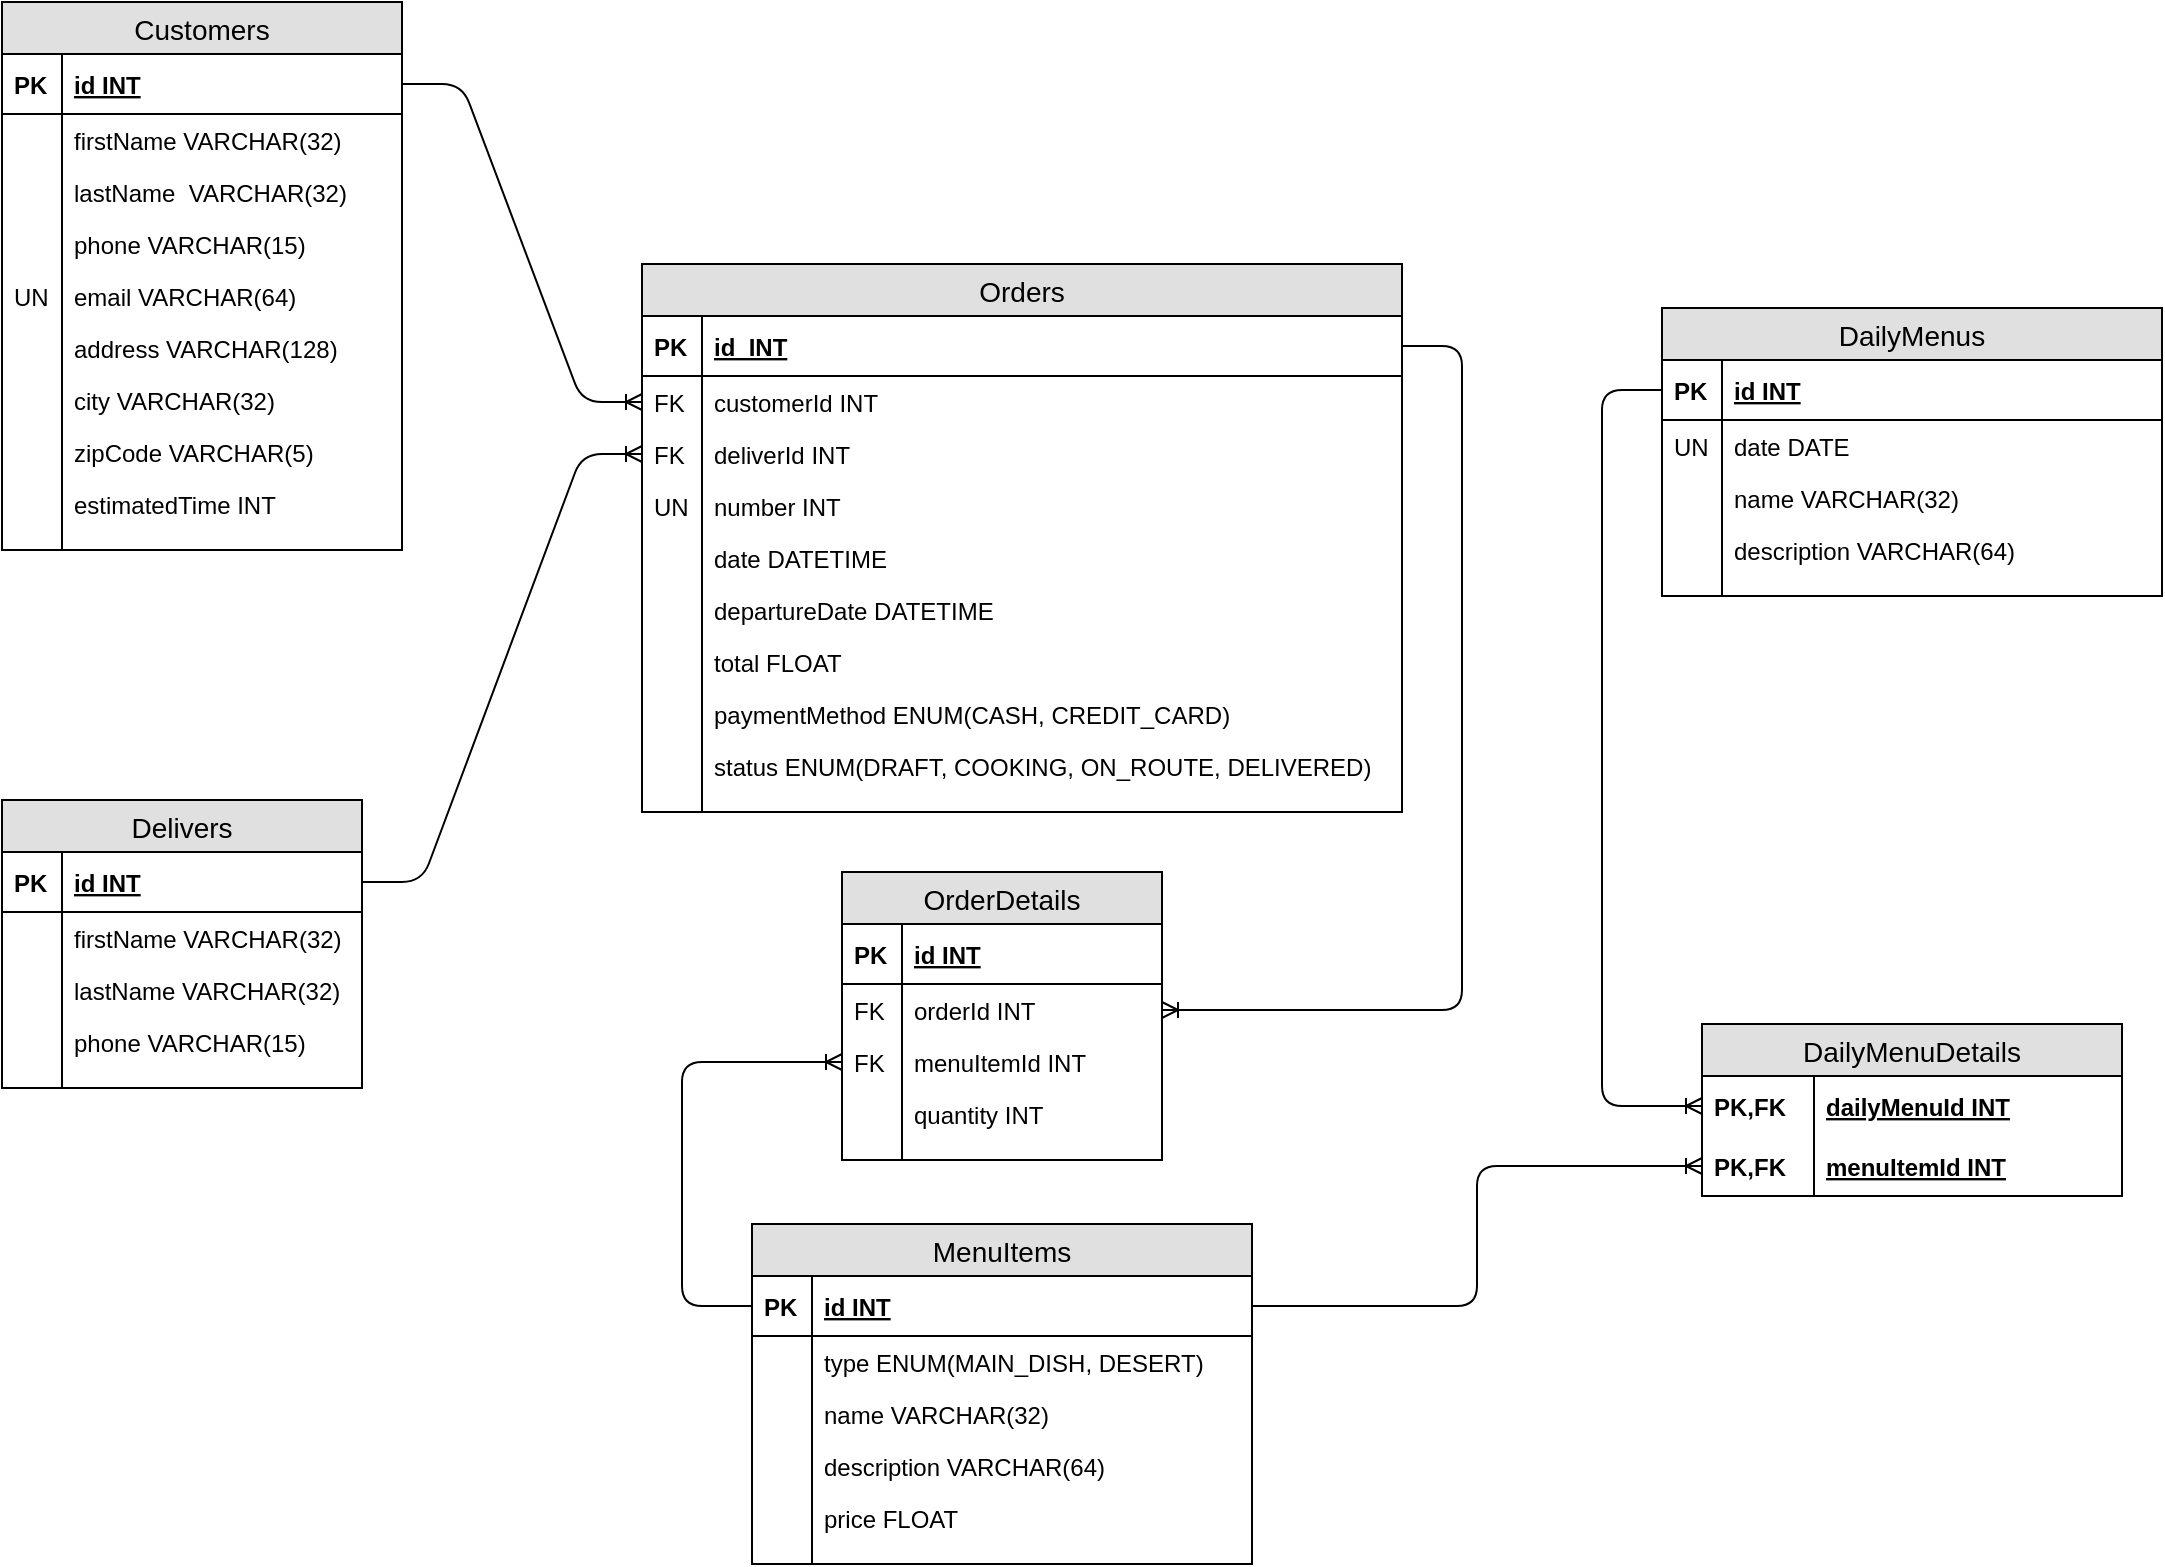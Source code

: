 <mxfile version="12.2.2" type="device" pages="1"><diagram id="wR0KNuhJX3K6WUtiu4oN" name="Page-1"><mxGraphModel dx="1301" dy="1153" grid="1" gridSize="10" guides="1" tooltips="1" connect="1" arrows="1" fold="1" page="1" pageScale="1" pageWidth="1400" pageHeight="850" math="0" shadow="0"><root><mxCell id="0"/><mxCell id="1" parent="0"/><mxCell id="6V4h6MlY9bYVKuWyyU_e-1" value="" style="group" parent="1" vertex="1" connectable="0"><mxGeometry x="160" y="37" width="200" height="326" as="geometry"/></mxCell><mxCell id="FPmMy3zGwwAEb1R0RZ_Z-8" value="Customers" style="swimlane;fontStyle=0;childLayout=stackLayout;horizontal=1;startSize=26;fillColor=#e0e0e0;horizontalStack=0;resizeParent=1;resizeParentMax=0;resizeLast=0;collapsible=1;marginBottom=0;swimlaneFillColor=#ffffff;align=center;fontSize=14;" parent="6V4h6MlY9bYVKuWyyU_e-1" vertex="1"><mxGeometry y="-18" width="200" height="274" as="geometry"><mxRectangle width="100" height="26" as="alternateBounds"/></mxGeometry></mxCell><mxCell id="FPmMy3zGwwAEb1R0RZ_Z-9" value="id INT" style="shape=partialRectangle;top=0;left=0;right=0;bottom=1;align=left;verticalAlign=middle;fillColor=none;spacingLeft=34;spacingRight=4;overflow=hidden;rotatable=0;points=[[0,0.5],[1,0.5]];portConstraint=eastwest;dropTarget=0;fontStyle=5;fontSize=12;" parent="FPmMy3zGwwAEb1R0RZ_Z-8" vertex="1"><mxGeometry y="26" width="200" height="30" as="geometry"/></mxCell><mxCell id="FPmMy3zGwwAEb1R0RZ_Z-10" value="PK" style="shape=partialRectangle;top=0;left=0;bottom=0;fillColor=none;align=left;verticalAlign=middle;spacingLeft=4;spacingRight=4;overflow=hidden;rotatable=0;points=[];portConstraint=eastwest;part=1;fontSize=12;fontStyle=1" parent="FPmMy3zGwwAEb1R0RZ_Z-9" vertex="1" connectable="0"><mxGeometry width="30" height="30" as="geometry"/></mxCell><mxCell id="FPmMy3zGwwAEb1R0RZ_Z-11" value="firstName VARCHAR(32)" style="shape=partialRectangle;top=0;left=0;right=0;bottom=0;align=left;verticalAlign=top;fillColor=none;spacingLeft=34;spacingRight=4;overflow=hidden;rotatable=0;points=[[0,0.5],[1,0.5]];portConstraint=eastwest;dropTarget=0;fontSize=12;" parent="FPmMy3zGwwAEb1R0RZ_Z-8" vertex="1"><mxGeometry y="56" width="200" height="26" as="geometry"/></mxCell><mxCell id="FPmMy3zGwwAEb1R0RZ_Z-12" value="" style="shape=partialRectangle;top=0;left=0;bottom=0;fillColor=none;align=left;verticalAlign=top;spacingLeft=4;spacingRight=4;overflow=hidden;rotatable=0;points=[];portConstraint=eastwest;part=1;fontSize=12;" parent="FPmMy3zGwwAEb1R0RZ_Z-11" vertex="1" connectable="0"><mxGeometry width="30" height="26" as="geometry"/></mxCell><mxCell id="FPmMy3zGwwAEb1R0RZ_Z-13" value="lastName  VARCHAR(32)" style="shape=partialRectangle;top=0;left=0;right=0;bottom=0;align=left;verticalAlign=top;fillColor=none;spacingLeft=34;spacingRight=4;overflow=hidden;rotatable=0;points=[[0,0.5],[1,0.5]];portConstraint=eastwest;dropTarget=0;fontSize=12;" parent="FPmMy3zGwwAEb1R0RZ_Z-8" vertex="1"><mxGeometry y="82" width="200" height="26" as="geometry"/></mxCell><mxCell id="FPmMy3zGwwAEb1R0RZ_Z-14" value="" style="shape=partialRectangle;top=0;left=0;bottom=0;fillColor=none;align=left;verticalAlign=top;spacingLeft=4;spacingRight=4;overflow=hidden;rotatable=0;points=[];portConstraint=eastwest;part=1;fontSize=12;" parent="FPmMy3zGwwAEb1R0RZ_Z-13" vertex="1" connectable="0"><mxGeometry width="30" height="26" as="geometry"/></mxCell><mxCell id="FPmMy3zGwwAEb1R0RZ_Z-15" value="phone VARCHAR(15)" style="shape=partialRectangle;top=0;left=0;right=0;bottom=0;align=left;verticalAlign=top;fillColor=none;spacingLeft=34;spacingRight=4;overflow=hidden;rotatable=0;points=[[0,0.5],[1,0.5]];portConstraint=eastwest;dropTarget=0;fontSize=12;" parent="FPmMy3zGwwAEb1R0RZ_Z-8" vertex="1"><mxGeometry y="108" width="200" height="26" as="geometry"/></mxCell><mxCell id="FPmMy3zGwwAEb1R0RZ_Z-16" value="" style="shape=partialRectangle;top=0;left=0;bottom=0;fillColor=none;align=left;verticalAlign=top;spacingLeft=4;spacingRight=4;overflow=hidden;rotatable=0;points=[];portConstraint=eastwest;part=1;fontSize=12;" parent="FPmMy3zGwwAEb1R0RZ_Z-15" vertex="1" connectable="0"><mxGeometry width="30" height="26" as="geometry"/></mxCell><mxCell id="Izu8OFCrph6kNY3dcC4S-18" value="email VARCHAR(64)" style="shape=partialRectangle;top=0;left=0;right=0;bottom=0;align=left;verticalAlign=top;fillColor=none;spacingLeft=34;spacingRight=4;overflow=hidden;rotatable=0;points=[[0,0.5],[1,0.5]];portConstraint=eastwest;dropTarget=0;fontSize=12;" parent="FPmMy3zGwwAEb1R0RZ_Z-8" vertex="1"><mxGeometry y="134" width="200" height="26" as="geometry"/></mxCell><mxCell id="Izu8OFCrph6kNY3dcC4S-19" value="UN" style="shape=partialRectangle;top=0;left=0;bottom=0;fillColor=none;align=left;verticalAlign=top;spacingLeft=4;spacingRight=4;overflow=hidden;rotatable=0;points=[];portConstraint=eastwest;part=1;fontSize=12;" parent="Izu8OFCrph6kNY3dcC4S-18" vertex="1" connectable="0"><mxGeometry width="30" height="26" as="geometry"/></mxCell><mxCell id="Izu8OFCrph6kNY3dcC4S-22" value="address VARCHAR(128)" style="shape=partialRectangle;top=0;left=0;right=0;bottom=0;align=left;verticalAlign=top;fillColor=none;spacingLeft=34;spacingRight=4;overflow=hidden;rotatable=0;points=[[0,0.5],[1,0.5]];portConstraint=eastwest;dropTarget=0;fontSize=12;" parent="FPmMy3zGwwAEb1R0RZ_Z-8" vertex="1"><mxGeometry y="160" width="200" height="26" as="geometry"/></mxCell><mxCell id="Izu8OFCrph6kNY3dcC4S-23" value="" style="shape=partialRectangle;top=0;left=0;bottom=0;fillColor=none;align=left;verticalAlign=top;spacingLeft=4;spacingRight=4;overflow=hidden;rotatable=0;points=[];portConstraint=eastwest;part=1;fontSize=12;" parent="Izu8OFCrph6kNY3dcC4S-22" vertex="1" connectable="0"><mxGeometry width="30" height="26" as="geometry"/></mxCell><mxCell id="Izu8OFCrph6kNY3dcC4S-24" value="city VARCHAR(32)" style="shape=partialRectangle;top=0;left=0;right=0;bottom=0;align=left;verticalAlign=top;fillColor=none;spacingLeft=34;spacingRight=4;overflow=hidden;rotatable=0;points=[[0,0.5],[1,0.5]];portConstraint=eastwest;dropTarget=0;fontSize=12;" parent="FPmMy3zGwwAEb1R0RZ_Z-8" vertex="1"><mxGeometry y="186" width="200" height="26" as="geometry"/></mxCell><mxCell id="Izu8OFCrph6kNY3dcC4S-25" value="" style="shape=partialRectangle;top=0;left=0;bottom=0;fillColor=none;align=left;verticalAlign=top;spacingLeft=4;spacingRight=4;overflow=hidden;rotatable=0;points=[];portConstraint=eastwest;part=1;fontSize=12;" parent="Izu8OFCrph6kNY3dcC4S-24" vertex="1" connectable="0"><mxGeometry width="30" height="26" as="geometry"/></mxCell><mxCell id="Izu8OFCrph6kNY3dcC4S-32" value="zipCode VARCHAR(5)" style="shape=partialRectangle;top=0;left=0;right=0;bottom=0;align=left;verticalAlign=top;fillColor=none;spacingLeft=34;spacingRight=4;overflow=hidden;rotatable=0;points=[[0,0.5],[1,0.5]];portConstraint=eastwest;dropTarget=0;fontSize=12;" parent="FPmMy3zGwwAEb1R0RZ_Z-8" vertex="1"><mxGeometry y="212" width="200" height="26" as="geometry"/></mxCell><mxCell id="Izu8OFCrph6kNY3dcC4S-33" value="" style="shape=partialRectangle;top=0;left=0;bottom=0;fillColor=none;align=left;verticalAlign=top;spacingLeft=4;spacingRight=4;overflow=hidden;rotatable=0;points=[];portConstraint=eastwest;part=1;fontSize=12;" parent="Izu8OFCrph6kNY3dcC4S-32" vertex="1" connectable="0"><mxGeometry width="30" height="26" as="geometry"/></mxCell><mxCell id="CyYUseVfOM9XEdmcsI3x-97" value="estimatedTime INT" style="shape=partialRectangle;top=0;left=0;right=0;bottom=0;align=left;verticalAlign=top;fillColor=none;spacingLeft=34;spacingRight=4;overflow=hidden;rotatable=0;points=[[0,0.5],[1,0.5]];portConstraint=eastwest;dropTarget=0;fontSize=12;" vertex="1" parent="FPmMy3zGwwAEb1R0RZ_Z-8"><mxGeometry y="238" width="200" height="26" as="geometry"/></mxCell><mxCell id="CyYUseVfOM9XEdmcsI3x-98" value="" style="shape=partialRectangle;top=0;left=0;bottom=0;fillColor=none;align=left;verticalAlign=top;spacingLeft=4;spacingRight=4;overflow=hidden;rotatable=0;points=[];portConstraint=eastwest;part=1;fontSize=12;" vertex="1" connectable="0" parent="CyYUseVfOM9XEdmcsI3x-97"><mxGeometry width="30" height="26" as="geometry"/></mxCell><mxCell id="FPmMy3zGwwAEb1R0RZ_Z-17" value="" style="shape=partialRectangle;top=0;left=0;right=0;bottom=0;align=left;verticalAlign=top;fillColor=none;spacingLeft=34;spacingRight=4;overflow=hidden;rotatable=0;points=[[0,0.5],[1,0.5]];portConstraint=eastwest;dropTarget=0;fontSize=12;" parent="FPmMy3zGwwAEb1R0RZ_Z-8" vertex="1"><mxGeometry y="264" width="200" height="10" as="geometry"/></mxCell><mxCell id="FPmMy3zGwwAEb1R0RZ_Z-18" value="" style="shape=partialRectangle;top=0;left=0;bottom=0;fillColor=none;align=left;verticalAlign=top;spacingLeft=4;spacingRight=4;overflow=hidden;rotatable=0;points=[];portConstraint=eastwest;part=1;fontSize=12;" parent="FPmMy3zGwwAEb1R0RZ_Z-17" vertex="1" connectable="0"><mxGeometry width="30" height="10" as="geometry"/></mxCell><mxCell id="Izu8OFCrph6kNY3dcC4S-77" value="" style="edgeStyle=entityRelationEdgeStyle;fontSize=12;html=1;endArrow=ERoneToMany;exitX=1;exitY=0.5;exitDx=0;exitDy=0;entryX=0;entryY=0.5;entryDx=0;entryDy=0;" parent="1" source="FPmMy3zGwwAEb1R0RZ_Z-9" target="FPmMy3zGwwAEb1R0RZ_Z-22" edge="1"><mxGeometry width="100" height="100" relative="1" as="geometry"><mxPoint x="100" y="560" as="sourcePoint"/><mxPoint x="200" y="460" as="targetPoint"/></mxGeometry></mxCell><mxCell id="FPmMy3zGwwAEb1R0RZ_Z-19" value="Orders" style="swimlane;fontStyle=0;childLayout=stackLayout;horizontal=1;startSize=26;fillColor=#e0e0e0;horizontalStack=0;resizeParent=1;resizeParentMax=0;resizeLast=0;collapsible=1;marginBottom=0;swimlaneFillColor=#ffffff;align=center;fontSize=14;" parent="1" vertex="1"><mxGeometry x="480" y="150" width="380" height="274" as="geometry"/></mxCell><mxCell id="FPmMy3zGwwAEb1R0RZ_Z-20" value="id  INT" style="shape=partialRectangle;top=0;left=0;right=0;bottom=1;align=left;verticalAlign=middle;fillColor=none;spacingLeft=34;spacingRight=4;overflow=hidden;rotatable=0;points=[[0,0.5],[1,0.5]];portConstraint=eastwest;dropTarget=0;fontStyle=5;fontSize=12;" parent="FPmMy3zGwwAEb1R0RZ_Z-19" vertex="1"><mxGeometry y="26" width="380" height="30" as="geometry"/></mxCell><mxCell id="FPmMy3zGwwAEb1R0RZ_Z-21" value="PK" style="shape=partialRectangle;top=0;left=0;bottom=0;fillColor=none;align=left;verticalAlign=middle;spacingLeft=4;spacingRight=4;overflow=hidden;rotatable=0;points=[];portConstraint=eastwest;part=1;fontSize=12;fontStyle=1" parent="FPmMy3zGwwAEb1R0RZ_Z-20" vertex="1" connectable="0"><mxGeometry width="30" height="30" as="geometry"/></mxCell><mxCell id="FPmMy3zGwwAEb1R0RZ_Z-22" value="customerId INT" style="shape=partialRectangle;top=0;left=0;right=0;bottom=0;align=left;verticalAlign=top;fillColor=none;spacingLeft=34;spacingRight=4;overflow=hidden;rotatable=0;points=[[0,0.5],[1,0.5]];portConstraint=eastwest;dropTarget=0;fontSize=12;" parent="FPmMy3zGwwAEb1R0RZ_Z-19" vertex="1"><mxGeometry y="56" width="380" height="26" as="geometry"/></mxCell><mxCell id="FPmMy3zGwwAEb1R0RZ_Z-23" value="FK" style="shape=partialRectangle;top=0;left=0;bottom=0;fillColor=none;align=left;verticalAlign=top;spacingLeft=4;spacingRight=4;overflow=hidden;rotatable=0;points=[];portConstraint=eastwest;part=1;fontSize=12;" parent="FPmMy3zGwwAEb1R0RZ_Z-22" vertex="1" connectable="0"><mxGeometry width="30" height="26" as="geometry"/></mxCell><mxCell id="FPmMy3zGwwAEb1R0RZ_Z-24" value="deliverId INT" style="shape=partialRectangle;top=0;left=0;right=0;bottom=0;align=left;verticalAlign=top;fillColor=none;spacingLeft=34;spacingRight=4;overflow=hidden;rotatable=0;points=[[0,0.5],[1,0.5]];portConstraint=eastwest;dropTarget=0;fontSize=12;" parent="FPmMy3zGwwAEb1R0RZ_Z-19" vertex="1"><mxGeometry y="82" width="380" height="26" as="geometry"/></mxCell><mxCell id="FPmMy3zGwwAEb1R0RZ_Z-25" value="FK" style="shape=partialRectangle;top=0;left=0;bottom=0;fillColor=none;align=left;verticalAlign=top;spacingLeft=4;spacingRight=4;overflow=hidden;rotatable=0;points=[];portConstraint=eastwest;part=1;fontSize=12;" parent="FPmMy3zGwwAEb1R0RZ_Z-24" vertex="1" connectable="0"><mxGeometry width="30" height="26" as="geometry"/></mxCell><mxCell id="CyYUseVfOM9XEdmcsI3x-55" value="number INT" style="shape=partialRectangle;top=0;left=0;right=0;bottom=0;align=left;verticalAlign=top;fillColor=none;spacingLeft=34;spacingRight=4;overflow=hidden;rotatable=0;points=[[0,0.5],[1,0.5]];portConstraint=eastwest;dropTarget=0;fontSize=12;" vertex="1" parent="FPmMy3zGwwAEb1R0RZ_Z-19"><mxGeometry y="108" width="380" height="26" as="geometry"/></mxCell><mxCell id="CyYUseVfOM9XEdmcsI3x-56" value="UN" style="shape=partialRectangle;top=0;left=0;bottom=0;fillColor=none;align=left;verticalAlign=top;spacingLeft=4;spacingRight=4;overflow=hidden;rotatable=0;points=[];portConstraint=eastwest;part=1;fontSize=12;" vertex="1" connectable="0" parent="CyYUseVfOM9XEdmcsI3x-55"><mxGeometry width="30" height="26" as="geometry"/></mxCell><mxCell id="CyYUseVfOM9XEdmcsI3x-53" value="date DATETIME" style="shape=partialRectangle;top=0;left=0;right=0;bottom=0;align=left;verticalAlign=top;fillColor=none;spacingLeft=34;spacingRight=4;overflow=hidden;rotatable=0;points=[[0,0.5],[1,0.5]];portConstraint=eastwest;dropTarget=0;fontSize=12;" vertex="1" parent="FPmMy3zGwwAEb1R0RZ_Z-19"><mxGeometry y="134" width="380" height="26" as="geometry"/></mxCell><mxCell id="CyYUseVfOM9XEdmcsI3x-54" value="" style="shape=partialRectangle;top=0;left=0;bottom=0;fillColor=none;align=left;verticalAlign=top;spacingLeft=4;spacingRight=4;overflow=hidden;rotatable=0;points=[];portConstraint=eastwest;part=1;fontSize=12;" vertex="1" connectable="0" parent="CyYUseVfOM9XEdmcsI3x-53"><mxGeometry width="30" height="26" as="geometry"/></mxCell><mxCell id="CyYUseVfOM9XEdmcsI3x-95" value="departureDate DATETIME" style="shape=partialRectangle;top=0;left=0;right=0;bottom=0;align=left;verticalAlign=top;fillColor=none;spacingLeft=34;spacingRight=4;overflow=hidden;rotatable=0;points=[[0,0.5],[1,0.5]];portConstraint=eastwest;dropTarget=0;fontSize=12;" vertex="1" parent="FPmMy3zGwwAEb1R0RZ_Z-19"><mxGeometry y="160" width="380" height="26" as="geometry"/></mxCell><mxCell id="CyYUseVfOM9XEdmcsI3x-96" value="" style="shape=partialRectangle;top=0;left=0;bottom=0;fillColor=none;align=left;verticalAlign=top;spacingLeft=4;spacingRight=4;overflow=hidden;rotatable=0;points=[];portConstraint=eastwest;part=1;fontSize=12;" vertex="1" connectable="0" parent="CyYUseVfOM9XEdmcsI3x-95"><mxGeometry width="30" height="26" as="geometry"/></mxCell><mxCell id="FPmMy3zGwwAEb1R0RZ_Z-26" value="total FLOAT" style="shape=partialRectangle;top=0;left=0;right=0;bottom=0;align=left;verticalAlign=top;fillColor=none;spacingLeft=34;spacingRight=4;overflow=hidden;rotatable=0;points=[[0,0.5],[1,0.5]];portConstraint=eastwest;dropTarget=0;fontSize=12;" parent="FPmMy3zGwwAEb1R0RZ_Z-19" vertex="1"><mxGeometry y="186" width="380" height="26" as="geometry"/></mxCell><mxCell id="FPmMy3zGwwAEb1R0RZ_Z-27" value="" style="shape=partialRectangle;top=0;left=0;bottom=0;fillColor=none;align=left;verticalAlign=top;spacingLeft=4;spacingRight=4;overflow=hidden;rotatable=0;points=[];portConstraint=eastwest;part=1;fontSize=12;" parent="FPmMy3zGwwAEb1R0RZ_Z-26" vertex="1" connectable="0"><mxGeometry width="30" height="26" as="geometry"/></mxCell><mxCell id="CyYUseVfOM9XEdmcsI3x-51" value="paymentMethod ENUM(CASH, CREDIT_CARD)" style="shape=partialRectangle;top=0;left=0;right=0;bottom=0;align=left;verticalAlign=top;fillColor=none;spacingLeft=34;spacingRight=4;overflow=hidden;rotatable=0;points=[[0,0.5],[1,0.5]];portConstraint=eastwest;dropTarget=0;fontSize=12;" vertex="1" parent="FPmMy3zGwwAEb1R0RZ_Z-19"><mxGeometry y="212" width="380" height="26" as="geometry"/></mxCell><mxCell id="CyYUseVfOM9XEdmcsI3x-52" value="" style="shape=partialRectangle;top=0;left=0;bottom=0;fillColor=none;align=left;verticalAlign=top;spacingLeft=4;spacingRight=4;overflow=hidden;rotatable=0;points=[];portConstraint=eastwest;part=1;fontSize=12;" vertex="1" connectable="0" parent="CyYUseVfOM9XEdmcsI3x-51"><mxGeometry width="30" height="26" as="geometry"/></mxCell><mxCell id="CyYUseVfOM9XEdmcsI3x-29" value="status ENUM(DRAFT, COOKING, ON_ROUTE, DELIVERED)" style="shape=partialRectangle;top=0;left=0;right=0;bottom=0;align=left;verticalAlign=top;fillColor=none;spacingLeft=34;spacingRight=4;overflow=hidden;rotatable=0;points=[[0,0.5],[1,0.5]];portConstraint=eastwest;dropTarget=0;fontSize=12;" vertex="1" parent="FPmMy3zGwwAEb1R0RZ_Z-19"><mxGeometry y="238" width="380" height="26" as="geometry"/></mxCell><mxCell id="CyYUseVfOM9XEdmcsI3x-30" value="" style="shape=partialRectangle;top=0;left=0;bottom=0;fillColor=none;align=left;verticalAlign=top;spacingLeft=4;spacingRight=4;overflow=hidden;rotatable=0;points=[];portConstraint=eastwest;part=1;fontSize=12;" vertex="1" connectable="0" parent="CyYUseVfOM9XEdmcsI3x-29"><mxGeometry width="30" height="26" as="geometry"/></mxCell><mxCell id="FPmMy3zGwwAEb1R0RZ_Z-28" value="" style="shape=partialRectangle;top=0;left=0;right=0;bottom=0;align=left;verticalAlign=top;fillColor=none;spacingLeft=34;spacingRight=4;overflow=hidden;rotatable=0;points=[[0,0.5],[1,0.5]];portConstraint=eastwest;dropTarget=0;fontSize=12;" parent="FPmMy3zGwwAEb1R0RZ_Z-19" vertex="1"><mxGeometry y="264" width="380" height="10" as="geometry"/></mxCell><mxCell id="FPmMy3zGwwAEb1R0RZ_Z-29" value="" style="shape=partialRectangle;top=0;left=0;bottom=0;fillColor=none;align=left;verticalAlign=top;spacingLeft=4;spacingRight=4;overflow=hidden;rotatable=0;points=[];portConstraint=eastwest;part=1;fontSize=12;" parent="FPmMy3zGwwAEb1R0RZ_Z-28" vertex="1" connectable="0"><mxGeometry width="30" height="10" as="geometry"/></mxCell><mxCell id="Izu8OFCrph6kNY3dcC4S-84" value="" style="fontSize=12;html=1;endArrow=ERoneToMany;exitX=1;exitY=0.5;exitDx=0;exitDy=0;entryX=1;entryY=0.5;entryDx=0;entryDy=0;edgeStyle=elbowEdgeStyle;" parent="1" source="FPmMy3zGwwAEb1R0RZ_Z-20" target="Izu8OFCrph6kNY3dcC4S-39" edge="1"><mxGeometry width="100" height="100" relative="1" as="geometry"><mxPoint x="860" y="720" as="sourcePoint"/><mxPoint x="960" y="620" as="targetPoint"/><Array as="points"><mxPoint x="890" y="370"/></Array></mxGeometry></mxCell><mxCell id="Izu8OFCrph6kNY3dcC4S-90" value="" style="group" parent="1" vertex="1" connectable="0"><mxGeometry x="580" y="454" width="160" height="144" as="geometry"/></mxCell><mxCell id="Izu8OFCrph6kNY3dcC4S-36" value="OrderDetails" style="swimlane;fontStyle=0;childLayout=stackLayout;horizontal=1;startSize=26;fillColor=#e0e0e0;horizontalStack=0;resizeParent=1;resizeParentMax=0;resizeLast=0;collapsible=1;marginBottom=0;swimlaneFillColor=#ffffff;align=center;fontSize=14;" parent="Izu8OFCrph6kNY3dcC4S-90" vertex="1"><mxGeometry width="160" height="144" as="geometry"/></mxCell><mxCell id="Izu8OFCrph6kNY3dcC4S-37" value="id INT" style="shape=partialRectangle;top=0;left=0;right=0;bottom=1;align=left;verticalAlign=middle;fillColor=none;spacingLeft=34;spacingRight=4;overflow=hidden;rotatable=0;points=[[0,0.5],[1,0.5]];portConstraint=eastwest;dropTarget=0;fontStyle=5;fontSize=12;" parent="Izu8OFCrph6kNY3dcC4S-36" vertex="1"><mxGeometry y="26" width="160" height="30" as="geometry"/></mxCell><mxCell id="Izu8OFCrph6kNY3dcC4S-38" value="PK" style="shape=partialRectangle;top=0;left=0;bottom=0;fillColor=none;align=left;verticalAlign=middle;spacingLeft=4;spacingRight=4;overflow=hidden;rotatable=0;points=[];portConstraint=eastwest;part=1;fontSize=12;fontStyle=1" parent="Izu8OFCrph6kNY3dcC4S-37" vertex="1" connectable="0"><mxGeometry width="30" height="30" as="geometry"/></mxCell><mxCell id="Izu8OFCrph6kNY3dcC4S-39" value="orderId INT" style="shape=partialRectangle;top=0;left=0;right=0;bottom=0;align=left;verticalAlign=top;fillColor=none;spacingLeft=34;spacingRight=4;overflow=hidden;rotatable=0;points=[[0,0.5],[1,0.5]];portConstraint=eastwest;dropTarget=0;fontSize=12;" parent="Izu8OFCrph6kNY3dcC4S-36" vertex="1"><mxGeometry y="56" width="160" height="26" as="geometry"/></mxCell><mxCell id="Izu8OFCrph6kNY3dcC4S-40" value="FK" style="shape=partialRectangle;top=0;left=0;bottom=0;fillColor=none;align=left;verticalAlign=top;spacingLeft=4;spacingRight=4;overflow=hidden;rotatable=0;points=[];portConstraint=eastwest;part=1;fontSize=12;" parent="Izu8OFCrph6kNY3dcC4S-39" vertex="1" connectable="0"><mxGeometry width="30" height="26" as="geometry"/></mxCell><mxCell id="Izu8OFCrph6kNY3dcC4S-41" value="menuItemId INT" style="shape=partialRectangle;top=0;left=0;right=0;bottom=0;align=left;verticalAlign=top;fillColor=none;spacingLeft=34;spacingRight=4;overflow=hidden;rotatable=0;points=[[0,0.5],[1,0.5]];portConstraint=eastwest;dropTarget=0;fontSize=12;" parent="Izu8OFCrph6kNY3dcC4S-36" vertex="1"><mxGeometry y="82" width="160" height="26" as="geometry"/></mxCell><mxCell id="Izu8OFCrph6kNY3dcC4S-42" value="FK" style="shape=partialRectangle;top=0;left=0;bottom=0;fillColor=none;align=left;verticalAlign=top;spacingLeft=4;spacingRight=4;overflow=hidden;rotatable=0;points=[];portConstraint=eastwest;part=1;fontSize=12;" parent="Izu8OFCrph6kNY3dcC4S-41" vertex="1" connectable="0"><mxGeometry width="30" height="26" as="geometry"/></mxCell><mxCell id="Izu8OFCrph6kNY3dcC4S-43" value="quantity INT" style="shape=partialRectangle;top=0;left=0;right=0;bottom=0;align=left;verticalAlign=top;fillColor=none;spacingLeft=34;spacingRight=4;overflow=hidden;rotatable=0;points=[[0,0.5],[1,0.5]];portConstraint=eastwest;dropTarget=0;fontSize=12;" parent="Izu8OFCrph6kNY3dcC4S-36" vertex="1"><mxGeometry y="108" width="160" height="26" as="geometry"/></mxCell><mxCell id="Izu8OFCrph6kNY3dcC4S-44" value="" style="shape=partialRectangle;top=0;left=0;bottom=0;fillColor=none;align=left;verticalAlign=top;spacingLeft=4;spacingRight=4;overflow=hidden;rotatable=0;points=[];portConstraint=eastwest;part=1;fontSize=12;" parent="Izu8OFCrph6kNY3dcC4S-43" vertex="1" connectable="0"><mxGeometry width="30" height="26" as="geometry"/></mxCell><mxCell id="Izu8OFCrph6kNY3dcC4S-45" value="" style="shape=partialRectangle;top=0;left=0;right=0;bottom=0;align=left;verticalAlign=top;fillColor=none;spacingLeft=34;spacingRight=4;overflow=hidden;rotatable=0;points=[[0,0.5],[1,0.5]];portConstraint=eastwest;dropTarget=0;fontSize=12;" parent="Izu8OFCrph6kNY3dcC4S-36" vertex="1"><mxGeometry y="134" width="160" height="10" as="geometry"/></mxCell><mxCell id="Izu8OFCrph6kNY3dcC4S-46" value="" style="shape=partialRectangle;top=0;left=0;bottom=0;fillColor=none;align=left;verticalAlign=top;spacingLeft=4;spacingRight=4;overflow=hidden;rotatable=0;points=[];portConstraint=eastwest;part=1;fontSize=12;" parent="Izu8OFCrph6kNY3dcC4S-45" vertex="1" connectable="0"><mxGeometry width="30" height="10" as="geometry"/></mxCell><mxCell id="CyYUseVfOM9XEdmcsI3x-28" value="" style="edgeStyle=entityRelationEdgeStyle;fontSize=12;html=1;endArrow=ERoneToMany;exitX=1;exitY=0.5;exitDx=0;exitDy=0;entryX=0;entryY=0.5;entryDx=0;entryDy=0;" edge="1" parent="1" source="CyYUseVfOM9XEdmcsI3x-3" target="FPmMy3zGwwAEb1R0RZ_Z-24"><mxGeometry width="100" height="100" relative="1" as="geometry"><mxPoint x="160" y="890" as="sourcePoint"/><mxPoint x="260" y="790" as="targetPoint"/></mxGeometry></mxCell><mxCell id="CyYUseVfOM9XEdmcsI3x-2" value="Delivers" style="swimlane;fontStyle=0;childLayout=stackLayout;horizontal=1;startSize=26;fillColor=#e0e0e0;horizontalStack=0;resizeParent=1;resizeParentMax=0;resizeLast=0;collapsible=1;marginBottom=0;swimlaneFillColor=#ffffff;align=center;fontSize=14;" vertex="1" parent="1"><mxGeometry x="160" y="418" width="180" height="144" as="geometry"><mxRectangle width="100" height="26" as="alternateBounds"/></mxGeometry></mxCell><mxCell id="CyYUseVfOM9XEdmcsI3x-3" value="id INT" style="shape=partialRectangle;top=0;left=0;right=0;bottom=1;align=left;verticalAlign=middle;fillColor=none;spacingLeft=34;spacingRight=4;overflow=hidden;rotatable=0;points=[[0,0.5],[1,0.5]];portConstraint=eastwest;dropTarget=0;fontStyle=5;fontSize=12;" vertex="1" parent="CyYUseVfOM9XEdmcsI3x-2"><mxGeometry y="26" width="180" height="30" as="geometry"/></mxCell><mxCell id="CyYUseVfOM9XEdmcsI3x-4" value="PK" style="shape=partialRectangle;top=0;left=0;bottom=0;fillColor=none;align=left;verticalAlign=middle;spacingLeft=4;spacingRight=4;overflow=hidden;rotatable=0;points=[];portConstraint=eastwest;part=1;fontSize=12;fontStyle=1" vertex="1" connectable="0" parent="CyYUseVfOM9XEdmcsI3x-3"><mxGeometry width="30" height="30" as="geometry"/></mxCell><mxCell id="CyYUseVfOM9XEdmcsI3x-5" value="firstName VARCHAR(32)" style="shape=partialRectangle;top=0;left=0;right=0;bottom=0;align=left;verticalAlign=top;fillColor=none;spacingLeft=34;spacingRight=4;overflow=hidden;rotatable=0;points=[[0,0.5],[1,0.5]];portConstraint=eastwest;dropTarget=0;fontSize=12;" vertex="1" parent="CyYUseVfOM9XEdmcsI3x-2"><mxGeometry y="56" width="180" height="26" as="geometry"/></mxCell><mxCell id="CyYUseVfOM9XEdmcsI3x-6" value="" style="shape=partialRectangle;top=0;left=0;bottom=0;fillColor=none;align=left;verticalAlign=top;spacingLeft=4;spacingRight=4;overflow=hidden;rotatable=0;points=[];portConstraint=eastwest;part=1;fontSize=12;" vertex="1" connectable="0" parent="CyYUseVfOM9XEdmcsI3x-5"><mxGeometry width="30" height="26" as="geometry"/></mxCell><mxCell id="CyYUseVfOM9XEdmcsI3x-7" value="lastName VARCHAR(32)" style="shape=partialRectangle;top=0;left=0;right=0;bottom=0;align=left;verticalAlign=top;fillColor=none;spacingLeft=34;spacingRight=4;overflow=hidden;rotatable=0;points=[[0,0.5],[1,0.5]];portConstraint=eastwest;dropTarget=0;fontSize=12;" vertex="1" parent="CyYUseVfOM9XEdmcsI3x-2"><mxGeometry y="82" width="180" height="26" as="geometry"/></mxCell><mxCell id="CyYUseVfOM9XEdmcsI3x-8" value="" style="shape=partialRectangle;top=0;left=0;bottom=0;fillColor=none;align=left;verticalAlign=top;spacingLeft=4;spacingRight=4;overflow=hidden;rotatable=0;points=[];portConstraint=eastwest;part=1;fontSize=12;" vertex="1" connectable="0" parent="CyYUseVfOM9XEdmcsI3x-7"><mxGeometry width="30" height="26" as="geometry"/></mxCell><mxCell id="CyYUseVfOM9XEdmcsI3x-9" value="phone VARCHAR(15)" style="shape=partialRectangle;top=0;left=0;right=0;bottom=0;align=left;verticalAlign=top;fillColor=none;spacingLeft=34;spacingRight=4;overflow=hidden;rotatable=0;points=[[0,0.5],[1,0.5]];portConstraint=eastwest;dropTarget=0;fontSize=12;" vertex="1" parent="CyYUseVfOM9XEdmcsI3x-2"><mxGeometry y="108" width="180" height="26" as="geometry"/></mxCell><mxCell id="CyYUseVfOM9XEdmcsI3x-10" value="" style="shape=partialRectangle;top=0;left=0;bottom=0;fillColor=none;align=left;verticalAlign=top;spacingLeft=4;spacingRight=4;overflow=hidden;rotatable=0;points=[];portConstraint=eastwest;part=1;fontSize=12;" vertex="1" connectable="0" parent="CyYUseVfOM9XEdmcsI3x-9"><mxGeometry width="30" height="26" as="geometry"/></mxCell><mxCell id="CyYUseVfOM9XEdmcsI3x-25" value="" style="shape=partialRectangle;top=0;left=0;right=0;bottom=0;align=left;verticalAlign=top;fillColor=none;spacingLeft=34;spacingRight=4;overflow=hidden;rotatable=0;points=[[0,0.5],[1,0.5]];portConstraint=eastwest;dropTarget=0;fontSize=12;" vertex="1" parent="CyYUseVfOM9XEdmcsI3x-2"><mxGeometry y="134" width="180" height="10" as="geometry"/></mxCell><mxCell id="CyYUseVfOM9XEdmcsI3x-26" value="" style="shape=partialRectangle;top=0;left=0;bottom=0;fillColor=none;align=left;verticalAlign=top;spacingLeft=4;spacingRight=4;overflow=hidden;rotatable=0;points=[];portConstraint=eastwest;part=1;fontSize=12;" vertex="1" connectable="0" parent="CyYUseVfOM9XEdmcsI3x-25"><mxGeometry width="30" height="10" as="geometry"/></mxCell><mxCell id="CyYUseVfOM9XEdmcsI3x-34" value="MenuItems" style="swimlane;fontStyle=0;childLayout=stackLayout;horizontal=1;startSize=26;fillColor=#e0e0e0;horizontalStack=0;resizeParent=1;resizeParentMax=0;resizeLast=0;collapsible=1;marginBottom=0;swimlaneFillColor=#ffffff;align=center;fontSize=14;" vertex="1" parent="1"><mxGeometry x="535" y="630" width="250" height="170" as="geometry"/></mxCell><mxCell id="CyYUseVfOM9XEdmcsI3x-35" value="id INT" style="shape=partialRectangle;top=0;left=0;right=0;bottom=1;align=left;verticalAlign=middle;fillColor=none;spacingLeft=34;spacingRight=4;overflow=hidden;rotatable=0;points=[[0,0.5],[1,0.5]];portConstraint=eastwest;dropTarget=0;fontStyle=5;fontSize=12;" vertex="1" parent="CyYUseVfOM9XEdmcsI3x-34"><mxGeometry y="26" width="250" height="30" as="geometry"/></mxCell><mxCell id="CyYUseVfOM9XEdmcsI3x-36" value="PK" style="shape=partialRectangle;top=0;left=0;bottom=0;fillColor=none;align=left;verticalAlign=middle;spacingLeft=4;spacingRight=4;overflow=hidden;rotatable=0;points=[];portConstraint=eastwest;part=1;fontSize=12;fontStyle=1" vertex="1" connectable="0" parent="CyYUseVfOM9XEdmcsI3x-35"><mxGeometry width="30" height="30" as="geometry"/></mxCell><mxCell id="CyYUseVfOM9XEdmcsI3x-37" value="type ENUM(MAIN_DISH, DESERT)" style="shape=partialRectangle;top=0;left=0;right=0;bottom=0;align=left;verticalAlign=top;fillColor=none;spacingLeft=34;spacingRight=4;overflow=hidden;rotatable=0;points=[[0,0.5],[1,0.5]];portConstraint=eastwest;dropTarget=0;fontSize=12;" vertex="1" parent="CyYUseVfOM9XEdmcsI3x-34"><mxGeometry y="56" width="250" height="26" as="geometry"/></mxCell><mxCell id="CyYUseVfOM9XEdmcsI3x-38" value="" style="shape=partialRectangle;top=0;left=0;bottom=0;fillColor=none;align=left;verticalAlign=top;spacingLeft=4;spacingRight=4;overflow=hidden;rotatable=0;points=[];portConstraint=eastwest;part=1;fontSize=12;" vertex="1" connectable="0" parent="CyYUseVfOM9XEdmcsI3x-37"><mxGeometry width="30" height="26" as="geometry"/></mxCell><mxCell id="CyYUseVfOM9XEdmcsI3x-39" value="name VARCHAR(32)" style="shape=partialRectangle;top=0;left=0;right=0;bottom=0;align=left;verticalAlign=top;fillColor=none;spacingLeft=34;spacingRight=4;overflow=hidden;rotatable=0;points=[[0,0.5],[1,0.5]];portConstraint=eastwest;dropTarget=0;fontSize=12;" vertex="1" parent="CyYUseVfOM9XEdmcsI3x-34"><mxGeometry y="82" width="250" height="26" as="geometry"/></mxCell><mxCell id="CyYUseVfOM9XEdmcsI3x-40" value="" style="shape=partialRectangle;top=0;left=0;bottom=0;fillColor=none;align=left;verticalAlign=top;spacingLeft=4;spacingRight=4;overflow=hidden;rotatable=0;points=[];portConstraint=eastwest;part=1;fontSize=12;" vertex="1" connectable="0" parent="CyYUseVfOM9XEdmcsI3x-39"><mxGeometry width="30" height="26" as="geometry"/></mxCell><mxCell id="CyYUseVfOM9XEdmcsI3x-41" value="description VARCHAR(64)" style="shape=partialRectangle;top=0;left=0;right=0;bottom=0;align=left;verticalAlign=top;fillColor=none;spacingLeft=34;spacingRight=4;overflow=hidden;rotatable=0;points=[[0,0.5],[1,0.5]];portConstraint=eastwest;dropTarget=0;fontSize=12;" vertex="1" parent="CyYUseVfOM9XEdmcsI3x-34"><mxGeometry y="108" width="250" height="26" as="geometry"/></mxCell><mxCell id="CyYUseVfOM9XEdmcsI3x-42" value="" style="shape=partialRectangle;top=0;left=0;bottom=0;fillColor=none;align=left;verticalAlign=top;spacingLeft=4;spacingRight=4;overflow=hidden;rotatable=0;points=[];portConstraint=eastwest;part=1;fontSize=12;" vertex="1" connectable="0" parent="CyYUseVfOM9XEdmcsI3x-41"><mxGeometry width="30" height="26" as="geometry"/></mxCell><mxCell id="CyYUseVfOM9XEdmcsI3x-45" value="price FLOAT" style="shape=partialRectangle;top=0;left=0;right=0;bottom=0;align=left;verticalAlign=top;fillColor=none;spacingLeft=34;spacingRight=4;overflow=hidden;rotatable=0;points=[[0,0.5],[1,0.5]];portConstraint=eastwest;dropTarget=0;fontSize=12;" vertex="1" parent="CyYUseVfOM9XEdmcsI3x-34"><mxGeometry y="134" width="250" height="26" as="geometry"/></mxCell><mxCell id="CyYUseVfOM9XEdmcsI3x-46" value="" style="shape=partialRectangle;top=0;left=0;bottom=0;fillColor=none;align=left;verticalAlign=top;spacingLeft=4;spacingRight=4;overflow=hidden;rotatable=0;points=[];portConstraint=eastwest;part=1;fontSize=12;" vertex="1" connectable="0" parent="CyYUseVfOM9XEdmcsI3x-45"><mxGeometry width="30" height="26" as="geometry"/></mxCell><mxCell id="CyYUseVfOM9XEdmcsI3x-43" value="" style="shape=partialRectangle;top=0;left=0;right=0;bottom=0;align=left;verticalAlign=top;fillColor=none;spacingLeft=34;spacingRight=4;overflow=hidden;rotatable=0;points=[[0,0.5],[1,0.5]];portConstraint=eastwest;dropTarget=0;fontSize=12;" vertex="1" parent="CyYUseVfOM9XEdmcsI3x-34"><mxGeometry y="160" width="250" height="10" as="geometry"/></mxCell><mxCell id="CyYUseVfOM9XEdmcsI3x-44" value="" style="shape=partialRectangle;top=0;left=0;bottom=0;fillColor=none;align=left;verticalAlign=top;spacingLeft=4;spacingRight=4;overflow=hidden;rotatable=0;points=[];portConstraint=eastwest;part=1;fontSize=12;" vertex="1" connectable="0" parent="CyYUseVfOM9XEdmcsI3x-43"><mxGeometry width="30" height="10" as="geometry"/></mxCell><mxCell id="CyYUseVfOM9XEdmcsI3x-50" value="" style="fontSize=12;html=1;endArrow=ERoneToMany;exitX=0;exitY=0.5;exitDx=0;exitDy=0;edgeStyle=elbowEdgeStyle;entryX=0;entryY=0.5;entryDx=0;entryDy=0;" edge="1" parent="1" source="CyYUseVfOM9XEdmcsI3x-35" target="Izu8OFCrph6kNY3dcC4S-41"><mxGeometry width="100" height="100" relative="1" as="geometry"><mxPoint x="160" y="920" as="sourcePoint"/><mxPoint x="260" y="820" as="targetPoint"/><Array as="points"><mxPoint x="500" y="600"/><mxPoint x="480" y="610"/></Array></mxGeometry></mxCell><mxCell id="CyYUseVfOM9XEdmcsI3x-59" value="DailyMenus" style="swimlane;fontStyle=0;childLayout=stackLayout;horizontal=1;startSize=26;fillColor=#e0e0e0;horizontalStack=0;resizeParent=1;resizeParentMax=0;resizeLast=0;collapsible=1;marginBottom=0;swimlaneFillColor=#ffffff;align=center;fontSize=14;" vertex="1" parent="1"><mxGeometry x="990" y="172" width="250" height="144" as="geometry"/></mxCell><mxCell id="CyYUseVfOM9XEdmcsI3x-60" value="id INT" style="shape=partialRectangle;top=0;left=0;right=0;bottom=1;align=left;verticalAlign=middle;fillColor=none;spacingLeft=34;spacingRight=4;overflow=hidden;rotatable=0;points=[[0,0.5],[1,0.5]];portConstraint=eastwest;dropTarget=0;fontStyle=5;fontSize=12;" vertex="1" parent="CyYUseVfOM9XEdmcsI3x-59"><mxGeometry y="26" width="250" height="30" as="geometry"/></mxCell><mxCell id="CyYUseVfOM9XEdmcsI3x-61" value="PK" style="shape=partialRectangle;top=0;left=0;bottom=0;fillColor=none;align=left;verticalAlign=middle;spacingLeft=4;spacingRight=4;overflow=hidden;rotatable=0;points=[];portConstraint=eastwest;part=1;fontSize=12;fontStyle=1" vertex="1" connectable="0" parent="CyYUseVfOM9XEdmcsI3x-60"><mxGeometry width="30" height="30" as="geometry"/></mxCell><mxCell id="CyYUseVfOM9XEdmcsI3x-62" value="date DATE" style="shape=partialRectangle;top=0;left=0;right=0;bottom=0;align=left;verticalAlign=top;fillColor=none;spacingLeft=34;spacingRight=4;overflow=hidden;rotatable=0;points=[[0,0.5],[1,0.5]];portConstraint=eastwest;dropTarget=0;fontSize=12;" vertex="1" parent="CyYUseVfOM9XEdmcsI3x-59"><mxGeometry y="56" width="250" height="26" as="geometry"/></mxCell><mxCell id="CyYUseVfOM9XEdmcsI3x-63" value="UN" style="shape=partialRectangle;top=0;left=0;bottom=0;fillColor=none;align=left;verticalAlign=top;spacingLeft=4;spacingRight=4;overflow=hidden;rotatable=0;points=[];portConstraint=eastwest;part=1;fontSize=12;" vertex="1" connectable="0" parent="CyYUseVfOM9XEdmcsI3x-62"><mxGeometry width="30" height="26" as="geometry"/></mxCell><mxCell id="CyYUseVfOM9XEdmcsI3x-64" value="name VARCHAR(32)" style="shape=partialRectangle;top=0;left=0;right=0;bottom=0;align=left;verticalAlign=top;fillColor=none;spacingLeft=34;spacingRight=4;overflow=hidden;rotatable=0;points=[[0,0.5],[1,0.5]];portConstraint=eastwest;dropTarget=0;fontSize=12;" vertex="1" parent="CyYUseVfOM9XEdmcsI3x-59"><mxGeometry y="82" width="250" height="26" as="geometry"/></mxCell><mxCell id="CyYUseVfOM9XEdmcsI3x-65" value="" style="shape=partialRectangle;top=0;left=0;bottom=0;fillColor=none;align=left;verticalAlign=top;spacingLeft=4;spacingRight=4;overflow=hidden;rotatable=0;points=[];portConstraint=eastwest;part=1;fontSize=12;" vertex="1" connectable="0" parent="CyYUseVfOM9XEdmcsI3x-64"><mxGeometry width="30" height="26" as="geometry"/></mxCell><mxCell id="CyYUseVfOM9XEdmcsI3x-66" value="description VARCHAR(64)" style="shape=partialRectangle;top=0;left=0;right=0;bottom=0;align=left;verticalAlign=top;fillColor=none;spacingLeft=34;spacingRight=4;overflow=hidden;rotatable=0;points=[[0,0.5],[1,0.5]];portConstraint=eastwest;dropTarget=0;fontSize=12;" vertex="1" parent="CyYUseVfOM9XEdmcsI3x-59"><mxGeometry y="108" width="250" height="26" as="geometry"/></mxCell><mxCell id="CyYUseVfOM9XEdmcsI3x-67" value="" style="shape=partialRectangle;top=0;left=0;bottom=0;fillColor=none;align=left;verticalAlign=top;spacingLeft=4;spacingRight=4;overflow=hidden;rotatable=0;points=[];portConstraint=eastwest;part=1;fontSize=12;" vertex="1" connectable="0" parent="CyYUseVfOM9XEdmcsI3x-66"><mxGeometry width="30" height="26" as="geometry"/></mxCell><mxCell id="CyYUseVfOM9XEdmcsI3x-70" value="" style="shape=partialRectangle;top=0;left=0;right=0;bottom=0;align=left;verticalAlign=top;fillColor=none;spacingLeft=34;spacingRight=4;overflow=hidden;rotatable=0;points=[[0,0.5],[1,0.5]];portConstraint=eastwest;dropTarget=0;fontSize=12;" vertex="1" parent="CyYUseVfOM9XEdmcsI3x-59"><mxGeometry y="134" width="250" height="10" as="geometry"/></mxCell><mxCell id="CyYUseVfOM9XEdmcsI3x-71" value="" style="shape=partialRectangle;top=0;left=0;bottom=0;fillColor=none;align=left;verticalAlign=top;spacingLeft=4;spacingRight=4;overflow=hidden;rotatable=0;points=[];portConstraint=eastwest;part=1;fontSize=12;" vertex="1" connectable="0" parent="CyYUseVfOM9XEdmcsI3x-70"><mxGeometry width="30" height="10" as="geometry"/></mxCell><mxCell id="CyYUseVfOM9XEdmcsI3x-85" value="DailyMenuDetails" style="swimlane;fontStyle=0;childLayout=stackLayout;horizontal=1;startSize=26;fillColor=#e0e0e0;horizontalStack=0;resizeParent=1;resizeParentMax=0;resizeLast=0;collapsible=1;marginBottom=0;swimlaneFillColor=#ffffff;align=center;fontSize=14;" vertex="1" parent="1"><mxGeometry x="1010" y="530" width="210" height="86" as="geometry"/></mxCell><mxCell id="CyYUseVfOM9XEdmcsI3x-86" value="dailyMenuId INT" style="shape=partialRectangle;top=0;left=0;right=0;bottom=0;align=left;verticalAlign=middle;fillColor=none;spacingLeft=60;spacingRight=4;overflow=hidden;rotatable=0;points=[[0,0.5],[1,0.5]];portConstraint=eastwest;dropTarget=0;fontStyle=5;fontSize=12;" vertex="1" parent="CyYUseVfOM9XEdmcsI3x-85"><mxGeometry y="26" width="210" height="30" as="geometry"/></mxCell><mxCell id="CyYUseVfOM9XEdmcsI3x-87" value="PK,FK" style="shape=partialRectangle;fontStyle=1;top=0;left=0;bottom=0;fillColor=none;align=left;verticalAlign=middle;spacingLeft=4;spacingRight=4;overflow=hidden;rotatable=0;points=[];portConstraint=eastwest;part=1;fontSize=12;" vertex="1" connectable="0" parent="CyYUseVfOM9XEdmcsI3x-86"><mxGeometry width="56" height="30" as="geometry"/></mxCell><mxCell id="CyYUseVfOM9XEdmcsI3x-88" value="menuItemId INT" style="shape=partialRectangle;top=0;left=0;right=0;bottom=1;align=left;verticalAlign=middle;fillColor=none;spacingLeft=60;spacingRight=4;overflow=hidden;rotatable=0;points=[[0,0.5],[1,0.5]];portConstraint=eastwest;dropTarget=0;fontStyle=5;fontSize=12;" vertex="1" parent="CyYUseVfOM9XEdmcsI3x-85"><mxGeometry y="56" width="210" height="30" as="geometry"/></mxCell><mxCell id="CyYUseVfOM9XEdmcsI3x-89" value="PK,FK" style="shape=partialRectangle;fontStyle=1;top=0;left=0;bottom=0;fillColor=none;align=left;verticalAlign=middle;spacingLeft=4;spacingRight=4;overflow=hidden;rotatable=0;points=[];portConstraint=eastwest;part=1;fontSize=12;" vertex="1" connectable="0" parent="CyYUseVfOM9XEdmcsI3x-88"><mxGeometry width="56" height="30" as="geometry"/></mxCell><mxCell id="CyYUseVfOM9XEdmcsI3x-93" value="" style="edgeStyle=elbowEdgeStyle;fontSize=12;html=1;endArrow=ERoneToMany;entryX=0;entryY=0.5;entryDx=0;entryDy=0;" edge="1" parent="1" source="CyYUseVfOM9XEdmcsI3x-35" target="CyYUseVfOM9XEdmcsI3x-88"><mxGeometry width="100" height="100" relative="1" as="geometry"><mxPoint x="830" y="870" as="sourcePoint"/><mxPoint x="930" y="770" as="targetPoint"/></mxGeometry></mxCell><mxCell id="CyYUseVfOM9XEdmcsI3x-94" value="" style="edgeStyle=elbowEdgeStyle;fontSize=12;html=1;endArrow=ERoneToMany;exitX=0;exitY=0.5;exitDx=0;exitDy=0;" edge="1" parent="1" source="CyYUseVfOM9XEdmcsI3x-60" target="CyYUseVfOM9XEdmcsI3x-86"><mxGeometry width="100" height="100" relative="1" as="geometry"><mxPoint x="990" y="920" as="sourcePoint"/><mxPoint x="1090" y="820" as="targetPoint"/><Array as="points"><mxPoint x="960" y="400"/></Array></mxGeometry></mxCell></root></mxGraphModel></diagram></mxfile>